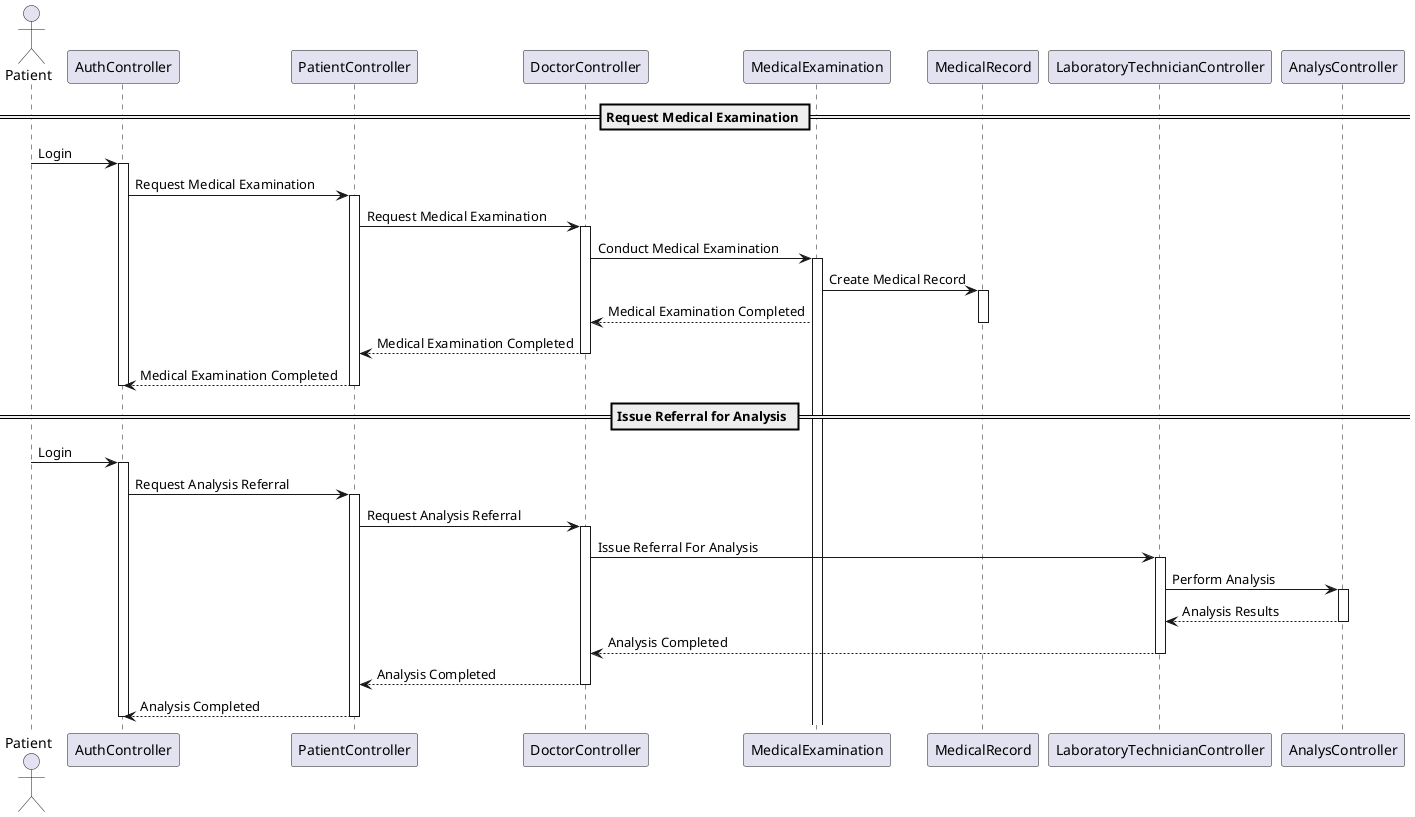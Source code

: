 @startuml
actor Patient
participant AuthController
participant PatientController
participant DoctorController
participant MedicalExamination
participant MedicalRecord
participant LaboratoryTechnicianController
participant AnalysController

== Request Medical Examination ==

Patient -> AuthController: Login
activate AuthController
AuthController -> PatientController: Request Medical Examination
activate PatientController
PatientController -> DoctorController: Request Medical Examination
activate DoctorController
DoctorController -> MedicalExamination: Conduct Medical Examination
activate MedicalExamination
MedicalExamination -> MedicalRecord: Create Medical Record
activate MedicalRecord
MedicalExamination --> DoctorController: Medical Examination Completed
deactivate MedicalRecord
DoctorController --> PatientController: Medical Examination Completed
deactivate DoctorController
PatientController --> AuthController: Medical Examination Completed
deactivate PatientController
deactivate AuthController

== Issue Referral for Analysis ==

Patient -> AuthController: Login
activate AuthController
AuthController -> PatientController: Request Analysis Referral
activate PatientController
PatientController -> DoctorController: Request Analysis Referral
activate DoctorController
DoctorController -> LaboratoryTechnicianController: Issue Referral For Analysis
activate LaboratoryTechnicianController
LaboratoryTechnicianController -> AnalysController: Perform Analysis
activate AnalysController
AnalysController --> LaboratoryTechnicianController: Analysis Results
deactivate AnalysController
LaboratoryTechnicianController --> DoctorController: Analysis Completed
deactivate LaboratoryTechnicianController
DoctorController --> PatientController: Analysis Completed
deactivate DoctorController
PatientController --> AuthController: Analysis Completed
deactivate PatientController
deactivate AuthController

@enduml